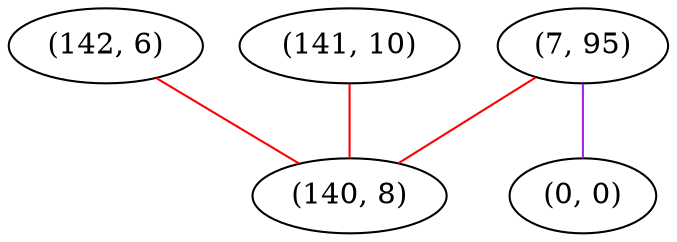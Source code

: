 graph "" {
"(142, 6)";
"(141, 10)";
"(7, 95)";
"(0, 0)";
"(140, 8)";
"(142, 6)" -- "(140, 8)"  [color=red, key=0, weight=1];
"(141, 10)" -- "(140, 8)"  [color=red, key=0, weight=1];
"(7, 95)" -- "(0, 0)"  [color=purple, key=0, weight=4];
"(7, 95)" -- "(140, 8)"  [color=red, key=0, weight=1];
}
